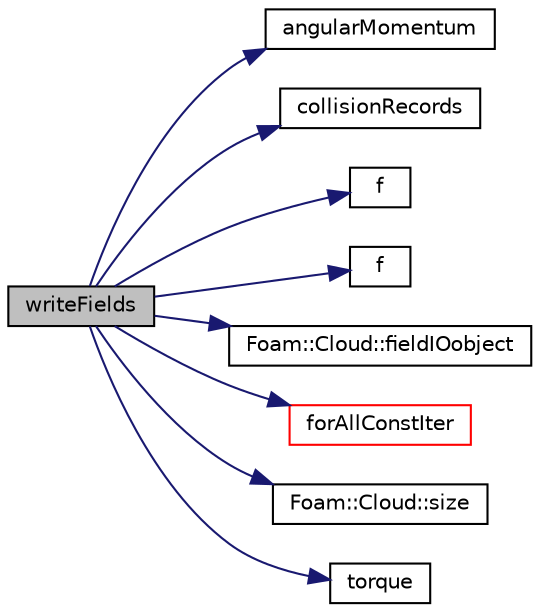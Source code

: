 digraph "writeFields"
{
  bgcolor="transparent";
  edge [fontname="Helvetica",fontsize="10",labelfontname="Helvetica",labelfontsize="10"];
  node [fontname="Helvetica",fontsize="10",shape=record];
  rankdir="LR";
  Node473 [label="writeFields",height=0.2,width=0.4,color="black", fillcolor="grey75", style="filled", fontcolor="black"];
  Node473 -> Node474 [color="midnightblue",fontsize="10",style="solid",fontname="Helvetica"];
  Node474 [label="angularMomentum",height=0.2,width=0.4,color="black",URL="$a24981.html#a49dddb2367c5987bb2e00af96763bacb",tooltip="Return const access to angular momentum. "];
  Node473 -> Node475 [color="midnightblue",fontsize="10",style="solid",fontname="Helvetica"];
  Node475 [label="collisionRecords",height=0.2,width=0.4,color="black",URL="$a24981.html#adbb8436aaaae8f8380e861f2977ecc8e",tooltip="Return const access to the collision records. "];
  Node473 -> Node476 [color="midnightblue",fontsize="10",style="solid",fontname="Helvetica"];
  Node476 [label="f",height=0.2,width=0.4,color="black",URL="$a18335.html#a888be93833ac7a23170555c69c690288"];
  Node473 -> Node477 [color="midnightblue",fontsize="10",style="solid",fontname="Helvetica"];
  Node477 [label="f",height=0.2,width=0.4,color="black",URL="$a24981.html#a8655146931a3161c8babe94251fcfa7c",tooltip="Return const access to force. "];
  Node473 -> Node478 [color="midnightblue",fontsize="10",style="solid",fontname="Helvetica"];
  Node478 [label="Foam::Cloud::fieldIOobject",height=0.2,width=0.4,color="black",URL="$a24697.html#a96931e0eb11f9d9cd97e964e030a2c34",tooltip="Helper to construct IOobject for field and current time. "];
  Node473 -> Node479 [color="midnightblue",fontsize="10",style="solid",fontname="Helvetica"];
  Node479 [label="forAllConstIter",height=0.2,width=0.4,color="red",URL="$a39311.html#ae21e2836509b0fa7f7cedf6493b11b09"];
  Node473 -> Node775 [color="midnightblue",fontsize="10",style="solid",fontname="Helvetica"];
  Node775 [label="Foam::Cloud::size",height=0.2,width=0.4,color="black",URL="$a24697.html#a9facbf0a118d395c89884e45a5ca4e4b"];
  Node473 -> Node776 [color="midnightblue",fontsize="10",style="solid",fontname="Helvetica"];
  Node776 [label="torque",height=0.2,width=0.4,color="black",URL="$a24981.html#a93694b542bde90226de3ea0520d43d19",tooltip="Return const access to torque. "];
}
